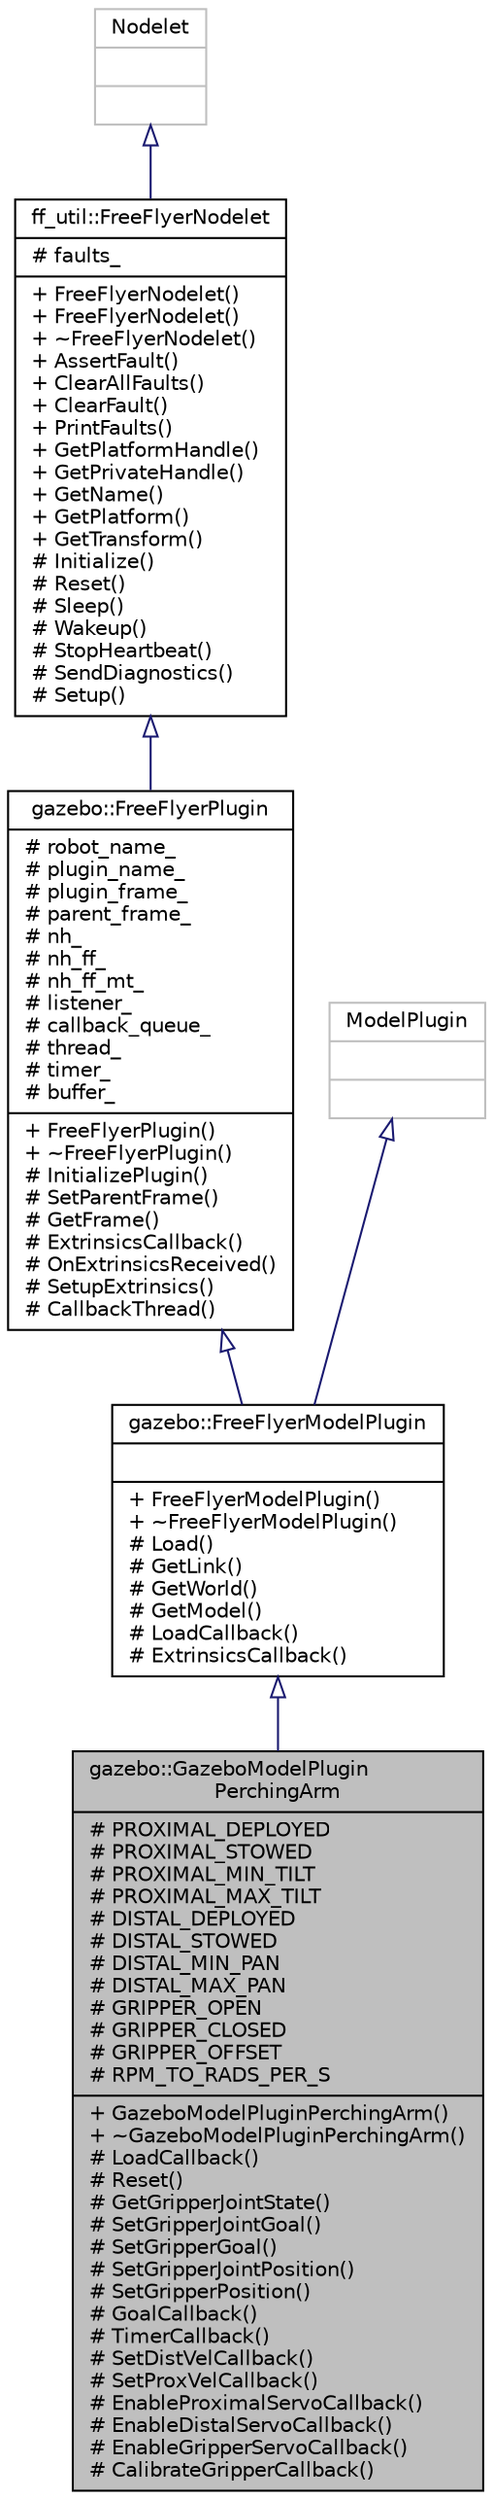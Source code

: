 digraph "gazebo::GazeboModelPluginPerchingArm"
{
 // LATEX_PDF_SIZE
  edge [fontname="Helvetica",fontsize="10",labelfontname="Helvetica",labelfontsize="10"];
  node [fontname="Helvetica",fontsize="10",shape=record];
  Node1 [label="{gazebo::GazeboModelPlugin\lPerchingArm\n|# PROXIMAL_DEPLOYED\l# PROXIMAL_STOWED\l# PROXIMAL_MIN_TILT\l# PROXIMAL_MAX_TILT\l# DISTAL_DEPLOYED\l# DISTAL_STOWED\l# DISTAL_MIN_PAN\l# DISTAL_MAX_PAN\l# GRIPPER_OPEN\l# GRIPPER_CLOSED\l# GRIPPER_OFFSET\l# RPM_TO_RADS_PER_S\l|+ GazeboModelPluginPerchingArm()\l+ ~GazeboModelPluginPerchingArm()\l# LoadCallback()\l# Reset()\l# GetGripperJointState()\l# SetGripperJointGoal()\l# SetGripperGoal()\l# SetGripperJointPosition()\l# SetGripperPosition()\l# GoalCallback()\l# TimerCallback()\l# SetDistVelCallback()\l# SetProxVelCallback()\l# EnableProximalServoCallback()\l# EnableDistalServoCallback()\l# EnableGripperServoCallback()\l# CalibrateGripperCallback()\l}",height=0.2,width=0.4,color="black", fillcolor="grey75", style="filled", fontcolor="black",tooltip=" "];
  Node2 -> Node1 [dir="back",color="midnightblue",fontsize="10",style="solid",arrowtail="onormal",fontname="Helvetica"];
  Node2 [label="{gazebo::FreeFlyerModelPlugin\n||+ FreeFlyerModelPlugin()\l+ ~FreeFlyerModelPlugin()\l# Load()\l# GetLink()\l# GetWorld()\l# GetModel()\l# LoadCallback()\l# ExtrinsicsCallback()\l}",height=0.2,width=0.4,color="black", fillcolor="white", style="filled",URL="$classgazebo_1_1FreeFlyerModelPlugin.html",tooltip=" "];
  Node3 -> Node2 [dir="back",color="midnightblue",fontsize="10",style="solid",arrowtail="onormal",fontname="Helvetica"];
  Node3 [label="{gazebo::FreeFlyerPlugin\n|# robot_name_\l# plugin_name_\l# plugin_frame_\l# parent_frame_\l# nh_\l# nh_ff_\l# nh_ff_mt_\l# listener_\l# callback_queue_\l# thread_\l# timer_\l# buffer_\l|+ FreeFlyerPlugin()\l+ ~FreeFlyerPlugin()\l# InitializePlugin()\l# SetParentFrame()\l# GetFrame()\l# ExtrinsicsCallback()\l# OnExtrinsicsReceived()\l# SetupExtrinsics()\l# CallbackThread()\l}",height=0.2,width=0.4,color="black", fillcolor="white", style="filled",URL="$classgazebo_1_1FreeFlyerPlugin.html",tooltip=" "];
  Node4 -> Node3 [dir="back",color="midnightblue",fontsize="10",style="solid",arrowtail="onormal",fontname="Helvetica"];
  Node4 [label="{ff_util::FreeFlyerNodelet\n|# faults_\l|+ FreeFlyerNodelet()\l+ FreeFlyerNodelet()\l+ ~FreeFlyerNodelet()\l+ AssertFault()\l+ ClearAllFaults()\l+ ClearFault()\l+ PrintFaults()\l+ GetPlatformHandle()\l+ GetPrivateHandle()\l+ GetName()\l+ GetPlatform()\l+ GetTransform()\l# Initialize()\l# Reset()\l# Sleep()\l# Wakeup()\l# StopHeartbeat()\l# SendDiagnostics()\l# Setup()\l}",height=0.2,width=0.4,color="black", fillcolor="white", style="filled",URL="$classff__util_1_1FreeFlyerNodelet.html",tooltip=" "];
  Node5 -> Node4 [dir="back",color="midnightblue",fontsize="10",style="solid",arrowtail="onormal",fontname="Helvetica"];
  Node5 [label="{Nodelet\n||}",height=0.2,width=0.4,color="grey75", fillcolor="white", style="filled",tooltip=" "];
  Node6 -> Node2 [dir="back",color="midnightblue",fontsize="10",style="solid",arrowtail="onormal",fontname="Helvetica"];
  Node6 [label="{ModelPlugin\n||}",height=0.2,width=0.4,color="grey75", fillcolor="white", style="filled",tooltip=" "];
}
